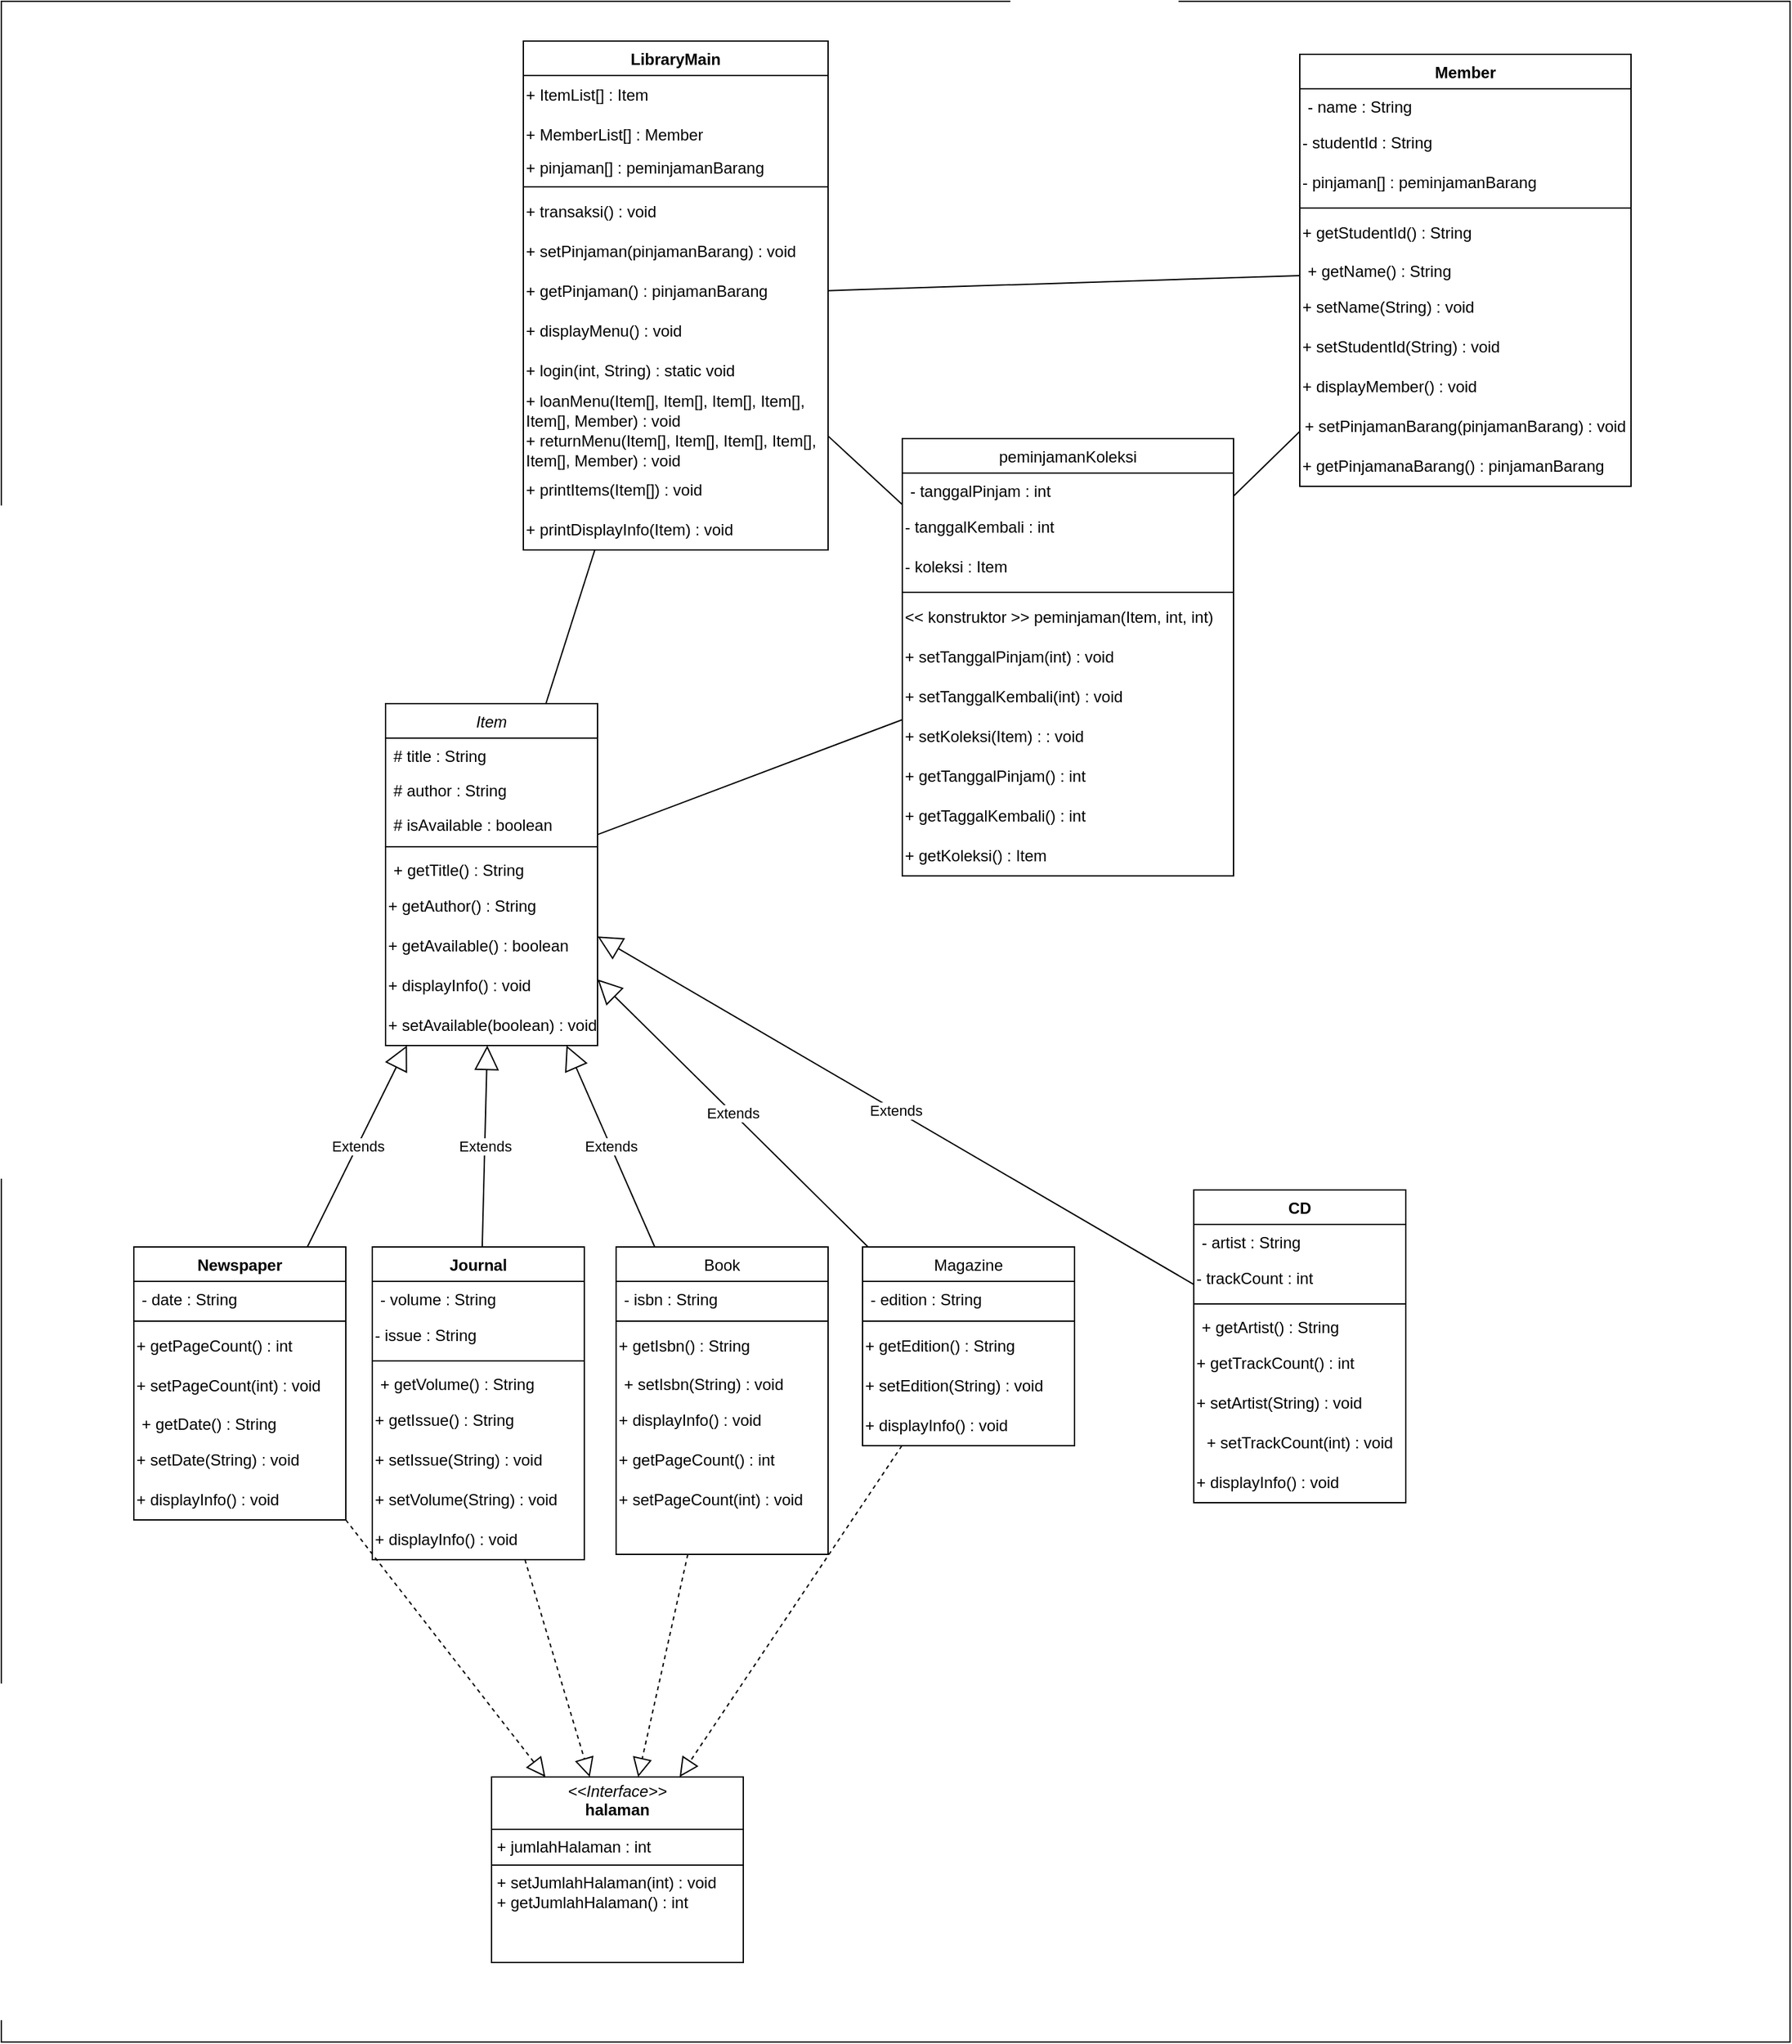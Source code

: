 <mxfile version="24.2.5" type="device">
  <diagram id="C5RBs43oDa-KdzZeNtuy" name="Page-1">
    <mxGraphModel dx="2260" dy="1912" grid="1" gridSize="10" guides="1" tooltips="1" connect="1" arrows="1" fold="1" page="1" pageScale="1" pageWidth="827" pageHeight="1169" math="0" shadow="0">
      <root>
        <mxCell id="WIyWlLk6GJQsqaUBKTNV-0" />
        <mxCell id="WIyWlLk6GJQsqaUBKTNV-1" parent="WIyWlLk6GJQsqaUBKTNV-0" />
        <mxCell id="lQ18ECbI6pu9SuM6kCDf-2" value="" style="rounded=0;whiteSpace=wrap;html=1;" parent="WIyWlLk6GJQsqaUBKTNV-1" vertex="1">
          <mxGeometry x="-50" y="-390" width="1350" height="1540" as="geometry" />
        </mxCell>
        <mxCell id="zkfFHV4jXpPFQw0GAbJ--0" value="Item" style="swimlane;fontStyle=2;align=center;verticalAlign=top;childLayout=stackLayout;horizontal=1;startSize=26;horizontalStack=0;resizeParent=1;resizeLast=0;collapsible=1;marginBottom=0;rounded=0;shadow=0;strokeWidth=1;" parent="WIyWlLk6GJQsqaUBKTNV-1" vertex="1">
          <mxGeometry x="240" y="140" width="160" height="258" as="geometry">
            <mxRectangle x="240" y="140" width="160" height="26" as="alternateBounds" />
          </mxGeometry>
        </mxCell>
        <mxCell id="zkfFHV4jXpPFQw0GAbJ--1" value="# title : String" style="text;align=left;verticalAlign=top;spacingLeft=4;spacingRight=4;overflow=hidden;rotatable=0;points=[[0,0.5],[1,0.5]];portConstraint=eastwest;" parent="zkfFHV4jXpPFQw0GAbJ--0" vertex="1">
          <mxGeometry y="26" width="160" height="26" as="geometry" />
        </mxCell>
        <mxCell id="zkfFHV4jXpPFQw0GAbJ--2" value="# author : String" style="text;align=left;verticalAlign=top;spacingLeft=4;spacingRight=4;overflow=hidden;rotatable=0;points=[[0,0.5],[1,0.5]];portConstraint=eastwest;rounded=0;shadow=0;html=0;" parent="zkfFHV4jXpPFQw0GAbJ--0" vertex="1">
          <mxGeometry y="52" width="160" height="26" as="geometry" />
        </mxCell>
        <mxCell id="zkfFHV4jXpPFQw0GAbJ--3" value="# isAvailable : boolean" style="text;align=left;verticalAlign=top;spacingLeft=4;spacingRight=4;overflow=hidden;rotatable=0;points=[[0,0.5],[1,0.5]];portConstraint=eastwest;rounded=0;shadow=0;html=0;" parent="zkfFHV4jXpPFQw0GAbJ--0" vertex="1">
          <mxGeometry y="78" width="160" height="26" as="geometry" />
        </mxCell>
        <mxCell id="zkfFHV4jXpPFQw0GAbJ--4" value="" style="line;html=1;strokeWidth=1;align=left;verticalAlign=middle;spacingTop=-1;spacingLeft=3;spacingRight=3;rotatable=0;labelPosition=right;points=[];portConstraint=eastwest;" parent="zkfFHV4jXpPFQw0GAbJ--0" vertex="1">
          <mxGeometry y="104" width="160" height="8" as="geometry" />
        </mxCell>
        <mxCell id="zkfFHV4jXpPFQw0GAbJ--5" value="+ getTitle() : String" style="text;align=left;verticalAlign=top;spacingLeft=4;spacingRight=4;overflow=hidden;rotatable=0;points=[[0,0.5],[1,0.5]];portConstraint=eastwest;" parent="zkfFHV4jXpPFQw0GAbJ--0" vertex="1">
          <mxGeometry y="112" width="160" height="26" as="geometry" />
        </mxCell>
        <mxCell id="qx_mzh8OeMAy9LtwGwMH-26" value="+ getAuthor() : String" style="text;html=1;align=left;verticalAlign=middle;whiteSpace=wrap;rounded=0;" parent="zkfFHV4jXpPFQw0GAbJ--0" vertex="1">
          <mxGeometry y="138" width="160" height="30" as="geometry" />
        </mxCell>
        <mxCell id="qx_mzh8OeMAy9LtwGwMH-27" value="+ getAvailable() : boolean" style="text;html=1;align=left;verticalAlign=middle;whiteSpace=wrap;rounded=0;" parent="zkfFHV4jXpPFQw0GAbJ--0" vertex="1">
          <mxGeometry y="168" width="160" height="30" as="geometry" />
        </mxCell>
        <mxCell id="qx_mzh8OeMAy9LtwGwMH-29" value="+ displayInfo() : void" style="text;html=1;align=left;verticalAlign=middle;whiteSpace=wrap;rounded=0;" parent="zkfFHV4jXpPFQw0GAbJ--0" vertex="1">
          <mxGeometry y="198" width="160" height="30" as="geometry" />
        </mxCell>
        <mxCell id="qx_mzh8OeMAy9LtwGwMH-28" value="+ setAvailable(boolean) : void" style="text;html=1;align=left;verticalAlign=middle;whiteSpace=wrap;rounded=0;" parent="zkfFHV4jXpPFQw0GAbJ--0" vertex="1">
          <mxGeometry y="228" width="160" height="30" as="geometry" />
        </mxCell>
        <mxCell id="zkfFHV4jXpPFQw0GAbJ--6" value="Book" style="swimlane;fontStyle=0;align=center;verticalAlign=top;childLayout=stackLayout;horizontal=1;startSize=26;horizontalStack=0;resizeParent=1;resizeLast=0;collapsible=1;marginBottom=0;rounded=0;shadow=0;strokeWidth=1;" parent="WIyWlLk6GJQsqaUBKTNV-1" vertex="1">
          <mxGeometry x="414" y="550" width="160" height="232" as="geometry">
            <mxRectangle x="130" y="380" width="160" height="26" as="alternateBounds" />
          </mxGeometry>
        </mxCell>
        <mxCell id="zkfFHV4jXpPFQw0GAbJ--7" value="- isbn : String" style="text;align=left;verticalAlign=top;spacingLeft=4;spacingRight=4;overflow=hidden;rotatable=0;points=[[0,0.5],[1,0.5]];portConstraint=eastwest;" parent="zkfFHV4jXpPFQw0GAbJ--6" vertex="1">
          <mxGeometry y="26" width="160" height="26" as="geometry" />
        </mxCell>
        <mxCell id="zkfFHV4jXpPFQw0GAbJ--9" value="" style="line;html=1;strokeWidth=1;align=left;verticalAlign=middle;spacingTop=-1;spacingLeft=3;spacingRight=3;rotatable=0;labelPosition=right;points=[];portConstraint=eastwest;" parent="zkfFHV4jXpPFQw0GAbJ--6" vertex="1">
          <mxGeometry y="52" width="160" height="8" as="geometry" />
        </mxCell>
        <mxCell id="lQ18ECbI6pu9SuM6kCDf-29" value="+ getIsbn() : String" style="text;html=1;align=left;verticalAlign=middle;whiteSpace=wrap;rounded=0;" parent="zkfFHV4jXpPFQw0GAbJ--6" vertex="1">
          <mxGeometry y="60" width="160" height="30" as="geometry" />
        </mxCell>
        <mxCell id="zkfFHV4jXpPFQw0GAbJ--11" value="+ setIsbn(String) : void" style="text;align=left;verticalAlign=top;spacingLeft=4;spacingRight=4;overflow=hidden;rotatable=0;points=[[0,0.5],[1,0.5]];portConstraint=eastwest;" parent="zkfFHV4jXpPFQw0GAbJ--6" vertex="1">
          <mxGeometry y="90" width="160" height="26" as="geometry" />
        </mxCell>
        <mxCell id="qx_mzh8OeMAy9LtwGwMH-45" value="+ displayInfo() : void" style="text;html=1;align=left;verticalAlign=middle;whiteSpace=wrap;rounded=0;" parent="zkfFHV4jXpPFQw0GAbJ--6" vertex="1">
          <mxGeometry y="116" width="160" height="30" as="geometry" />
        </mxCell>
        <mxCell id="CVYK4DIBqhmKt8OuhwKj-24" value="+ getPageCount() : int" style="text;html=1;align=left;verticalAlign=middle;whiteSpace=wrap;rounded=0;" parent="zkfFHV4jXpPFQw0GAbJ--6" vertex="1">
          <mxGeometry y="146" width="160" height="30" as="geometry" />
        </mxCell>
        <mxCell id="CVYK4DIBqhmKt8OuhwKj-25" value="+ setPageCount(int) : void" style="text;html=1;align=left;verticalAlign=middle;whiteSpace=wrap;rounded=0;" parent="zkfFHV4jXpPFQw0GAbJ--6" vertex="1">
          <mxGeometry y="176" width="160" height="30" as="geometry" />
        </mxCell>
        <mxCell id="zkfFHV4jXpPFQw0GAbJ--13" value="Magazine" style="swimlane;fontStyle=0;align=center;verticalAlign=top;childLayout=stackLayout;horizontal=1;startSize=26;horizontalStack=0;resizeParent=1;resizeLast=0;collapsible=1;marginBottom=0;rounded=0;shadow=0;strokeWidth=1;" parent="WIyWlLk6GJQsqaUBKTNV-1" vertex="1">
          <mxGeometry x="600" y="550" width="160" height="150" as="geometry">
            <mxRectangle x="340" y="380" width="170" height="26" as="alternateBounds" />
          </mxGeometry>
        </mxCell>
        <mxCell id="zkfFHV4jXpPFQw0GAbJ--14" value="- edition : String" style="text;align=left;verticalAlign=top;spacingLeft=4;spacingRight=4;overflow=hidden;rotatable=0;points=[[0,0.5],[1,0.5]];portConstraint=eastwest;" parent="zkfFHV4jXpPFQw0GAbJ--13" vertex="1">
          <mxGeometry y="26" width="160" height="26" as="geometry" />
        </mxCell>
        <mxCell id="zkfFHV4jXpPFQw0GAbJ--15" value="" style="line;html=1;strokeWidth=1;align=left;verticalAlign=middle;spacingTop=-1;spacingLeft=3;spacingRight=3;rotatable=0;labelPosition=right;points=[];portConstraint=eastwest;" parent="zkfFHV4jXpPFQw0GAbJ--13" vertex="1">
          <mxGeometry y="52" width="160" height="8" as="geometry" />
        </mxCell>
        <mxCell id="qx_mzh8OeMAy9LtwGwMH-41" value="+ getEdition() : String" style="text;html=1;align=left;verticalAlign=middle;whiteSpace=wrap;rounded=0;" parent="zkfFHV4jXpPFQw0GAbJ--13" vertex="1">
          <mxGeometry y="60" width="160" height="30" as="geometry" />
        </mxCell>
        <mxCell id="qx_mzh8OeMAy9LtwGwMH-42" value="+ setEdition(String) : void" style="text;html=1;align=left;verticalAlign=middle;whiteSpace=wrap;rounded=0;" parent="zkfFHV4jXpPFQw0GAbJ--13" vertex="1">
          <mxGeometry y="90" width="160" height="30" as="geometry" />
        </mxCell>
        <mxCell id="qx_mzh8OeMAy9LtwGwMH-43" value="+ displayInfo() : void" style="text;html=1;align=left;verticalAlign=middle;whiteSpace=wrap;rounded=0;" parent="zkfFHV4jXpPFQw0GAbJ--13" vertex="1">
          <mxGeometry y="120" width="160" height="30" as="geometry" />
        </mxCell>
        <mxCell id="qx_mzh8OeMAy9LtwGwMH-1" value="Member" style="swimlane;fontStyle=1;align=center;verticalAlign=top;childLayout=stackLayout;horizontal=1;startSize=26;horizontalStack=0;resizeParent=1;resizeParentMax=0;resizeLast=0;collapsible=1;marginBottom=0;whiteSpace=wrap;html=1;" parent="WIyWlLk6GJQsqaUBKTNV-1" vertex="1">
          <mxGeometry x="930" y="-350" width="250" height="326" as="geometry" />
        </mxCell>
        <mxCell id="qx_mzh8OeMAy9LtwGwMH-2" value="- name : String" style="text;strokeColor=none;fillColor=none;align=left;verticalAlign=top;spacingLeft=4;spacingRight=4;overflow=hidden;rotatable=0;points=[[0,0.5],[1,0.5]];portConstraint=eastwest;whiteSpace=wrap;html=1;" parent="qx_mzh8OeMAy9LtwGwMH-1" vertex="1">
          <mxGeometry y="26" width="250" height="26" as="geometry" />
        </mxCell>
        <mxCell id="qx_mzh8OeMAy9LtwGwMH-53" value="- studentId : String" style="text;html=1;align=left;verticalAlign=middle;whiteSpace=wrap;rounded=0;" parent="qx_mzh8OeMAy9LtwGwMH-1" vertex="1">
          <mxGeometry y="52" width="250" height="30" as="geometry" />
        </mxCell>
        <mxCell id="lQ18ECbI6pu9SuM6kCDf-4" value="- pinjaman[] : peminjamanBarang" style="text;html=1;align=left;verticalAlign=middle;whiteSpace=wrap;rounded=0;" parent="qx_mzh8OeMAy9LtwGwMH-1" vertex="1">
          <mxGeometry y="82" width="250" height="30" as="geometry" />
        </mxCell>
        <mxCell id="qx_mzh8OeMAy9LtwGwMH-3" value="" style="line;strokeWidth=1;fillColor=none;align=left;verticalAlign=middle;spacingTop=-1;spacingLeft=3;spacingRight=3;rotatable=0;labelPosition=right;points=[];portConstraint=eastwest;strokeColor=inherit;" parent="qx_mzh8OeMAy9LtwGwMH-1" vertex="1">
          <mxGeometry y="112" width="250" height="8" as="geometry" />
        </mxCell>
        <mxCell id="qx_mzh8OeMAy9LtwGwMH-55" value="+ getStudentId() : String" style="text;html=1;align=left;verticalAlign=middle;whiteSpace=wrap;rounded=0;" parent="qx_mzh8OeMAy9LtwGwMH-1" vertex="1">
          <mxGeometry y="120" width="250" height="30" as="geometry" />
        </mxCell>
        <mxCell id="qx_mzh8OeMAy9LtwGwMH-4" value="+ getName() : String" style="text;strokeColor=none;fillColor=none;align=left;verticalAlign=top;spacingLeft=4;spacingRight=4;overflow=hidden;rotatable=0;points=[[0,0.5],[1,0.5]];portConstraint=eastwest;whiteSpace=wrap;html=1;" parent="qx_mzh8OeMAy9LtwGwMH-1" vertex="1">
          <mxGeometry y="150" width="250" height="26" as="geometry" />
        </mxCell>
        <mxCell id="qx_mzh8OeMAy9LtwGwMH-57" value="+ setName(String) : void" style="text;html=1;align=left;verticalAlign=middle;whiteSpace=wrap;rounded=0;" parent="qx_mzh8OeMAy9LtwGwMH-1" vertex="1">
          <mxGeometry y="176" width="250" height="30" as="geometry" />
        </mxCell>
        <mxCell id="qx_mzh8OeMAy9LtwGwMH-58" value="+ setStudentId(String) : void" style="text;html=1;align=left;verticalAlign=middle;whiteSpace=wrap;rounded=0;" parent="qx_mzh8OeMAy9LtwGwMH-1" vertex="1">
          <mxGeometry y="206" width="250" height="30" as="geometry" />
        </mxCell>
        <mxCell id="qx_mzh8OeMAy9LtwGwMH-59" value="+ displayMember() : void" style="text;html=1;align=left;verticalAlign=middle;whiteSpace=wrap;rounded=0;" parent="qx_mzh8OeMAy9LtwGwMH-1" vertex="1">
          <mxGeometry y="236" width="250" height="30" as="geometry" />
        </mxCell>
        <mxCell id="lQ18ECbI6pu9SuM6kCDf-3" value="+ setPinjamanBarang(pinjamanBarang) : void" style="text;html=1;align=center;verticalAlign=middle;whiteSpace=wrap;rounded=0;" parent="qx_mzh8OeMAy9LtwGwMH-1" vertex="1">
          <mxGeometry y="266" width="250" height="30" as="geometry" />
        </mxCell>
        <mxCell id="lQ18ECbI6pu9SuM6kCDf-5" value="+ getPinjamanaBarang() : pinjamanBarang" style="text;html=1;align=left;verticalAlign=middle;whiteSpace=wrap;rounded=0;" parent="qx_mzh8OeMAy9LtwGwMH-1" vertex="1">
          <mxGeometry y="296" width="250" height="30" as="geometry" />
        </mxCell>
        <mxCell id="qx_mzh8OeMAy9LtwGwMH-5" value="LibraryMain" style="swimlane;fontStyle=1;align=center;verticalAlign=top;childLayout=stackLayout;horizontal=1;startSize=26;horizontalStack=0;resizeParent=1;resizeParentMax=0;resizeLast=0;collapsible=1;marginBottom=0;whiteSpace=wrap;html=1;" parent="WIyWlLk6GJQsqaUBKTNV-1" vertex="1">
          <mxGeometry x="344" y="-360" width="230" height="384" as="geometry">
            <mxRectangle x="560" y="-70" width="100" height="30" as="alternateBounds" />
          </mxGeometry>
        </mxCell>
        <mxCell id="CVYK4DIBqhmKt8OuhwKj-3" value="+ ItemList[] : Item" style="text;html=1;align=left;verticalAlign=middle;whiteSpace=wrap;rounded=0;" parent="qx_mzh8OeMAy9LtwGwMH-5" vertex="1">
          <mxGeometry y="26" width="230" height="30" as="geometry" />
        </mxCell>
        <mxCell id="IINorPkzhLyfRXgbRAq2-2" value="+ MemberList[] : Member" style="text;html=1;align=left;verticalAlign=middle;whiteSpace=wrap;rounded=0;" parent="qx_mzh8OeMAy9LtwGwMH-5" vertex="1">
          <mxGeometry y="56" width="230" height="30" as="geometry" />
        </mxCell>
        <mxCell id="lQ18ECbI6pu9SuM6kCDf-12" value="+ pinjaman[] : peminjamanBarang" style="text;html=1;align=left;verticalAlign=middle;whiteSpace=wrap;rounded=0;" parent="qx_mzh8OeMAy9LtwGwMH-5" vertex="1">
          <mxGeometry y="86" width="230" height="20" as="geometry" />
        </mxCell>
        <mxCell id="qx_mzh8OeMAy9LtwGwMH-7" value="" style="line;strokeWidth=1;fillColor=none;align=left;verticalAlign=middle;spacingTop=-1;spacingLeft=3;spacingRight=3;rotatable=0;labelPosition=right;points=[];portConstraint=eastwest;strokeColor=inherit;" parent="qx_mzh8OeMAy9LtwGwMH-5" vertex="1">
          <mxGeometry y="106" width="230" height="8" as="geometry" />
        </mxCell>
        <mxCell id="lQ18ECbI6pu9SuM6kCDf-22" value="+ transaksi() : void" style="text;html=1;align=left;verticalAlign=middle;whiteSpace=wrap;rounded=0;" parent="qx_mzh8OeMAy9LtwGwMH-5" vertex="1">
          <mxGeometry y="114" width="230" height="30" as="geometry" />
        </mxCell>
        <mxCell id="lQ18ECbI6pu9SuM6kCDf-13" value="+ setPinjaman(pinjamanBarang) : void" style="text;html=1;align=left;verticalAlign=middle;whiteSpace=wrap;rounded=0;" parent="qx_mzh8OeMAy9LtwGwMH-5" vertex="1">
          <mxGeometry y="144" width="230" height="30" as="geometry" />
        </mxCell>
        <mxCell id="lQ18ECbI6pu9SuM6kCDf-14" value="+ getPinjaman() : pinjamanBarang" style="text;html=1;align=left;verticalAlign=middle;whiteSpace=wrap;rounded=0;" parent="qx_mzh8OeMAy9LtwGwMH-5" vertex="1">
          <mxGeometry y="174" width="230" height="30" as="geometry" />
        </mxCell>
        <mxCell id="CVYK4DIBqhmKt8OuhwKj-0" value="+ displayMenu() : void" style="text;html=1;align=left;verticalAlign=middle;whiteSpace=wrap;rounded=0;" parent="qx_mzh8OeMAy9LtwGwMH-5" vertex="1">
          <mxGeometry y="204" width="230" height="30" as="geometry" />
        </mxCell>
        <mxCell id="CVYK4DIBqhmKt8OuhwKj-5" value="+ login(int, String) : static void" style="text;html=1;align=left;verticalAlign=middle;whiteSpace=wrap;rounded=0;" parent="qx_mzh8OeMAy9LtwGwMH-5" vertex="1">
          <mxGeometry y="234" width="230" height="30" as="geometry" />
        </mxCell>
        <mxCell id="CVYK4DIBqhmKt8OuhwKj-6" value="+ loanMenu(Item[], Item[], Item[], Item[], Item[], Member) : void" style="text;html=1;align=left;verticalAlign=middle;whiteSpace=wrap;rounded=0;" parent="qx_mzh8OeMAy9LtwGwMH-5" vertex="1">
          <mxGeometry y="264" width="230" height="30" as="geometry" />
        </mxCell>
        <mxCell id="CVYK4DIBqhmKt8OuhwKj-7" value="+ returnMenu(&lt;span style=&quot;&quot;&gt;Item[], Item[], Item[], Item[], Item[], Member) : void&lt;/span&gt;" style="text;html=1;align=left;verticalAlign=middle;whiteSpace=wrap;rounded=0;" parent="qx_mzh8OeMAy9LtwGwMH-5" vertex="1">
          <mxGeometry y="294" width="230" height="30" as="geometry" />
        </mxCell>
        <mxCell id="CVYK4DIBqhmKt8OuhwKj-8" value="+ printItems(Item[]) : void" style="text;html=1;align=left;verticalAlign=middle;whiteSpace=wrap;rounded=0;" parent="qx_mzh8OeMAy9LtwGwMH-5" vertex="1">
          <mxGeometry y="324" width="230" height="30" as="geometry" />
        </mxCell>
        <mxCell id="CVYK4DIBqhmKt8OuhwKj-9" value="+ printDisplayInfo(Item) : void" style="text;html=1;align=left;verticalAlign=middle;whiteSpace=wrap;rounded=0;" parent="qx_mzh8OeMAy9LtwGwMH-5" vertex="1">
          <mxGeometry y="354" width="230" height="30" as="geometry" />
        </mxCell>
        <mxCell id="qx_mzh8OeMAy9LtwGwMH-9" value="Newspaper" style="swimlane;fontStyle=1;align=center;verticalAlign=top;childLayout=stackLayout;horizontal=1;startSize=26;horizontalStack=0;resizeParent=1;resizeParentMax=0;resizeLast=0;collapsible=1;marginBottom=0;whiteSpace=wrap;html=1;" parent="WIyWlLk6GJQsqaUBKTNV-1" vertex="1">
          <mxGeometry x="50" y="550" width="160" height="206" as="geometry" />
        </mxCell>
        <mxCell id="qx_mzh8OeMAy9LtwGwMH-10" value="- date : String" style="text;strokeColor=none;fillColor=none;align=left;verticalAlign=top;spacingLeft=4;spacingRight=4;overflow=hidden;rotatable=0;points=[[0,0.5],[1,0.5]];portConstraint=eastwest;whiteSpace=wrap;html=1;" parent="qx_mzh8OeMAy9LtwGwMH-9" vertex="1">
          <mxGeometry y="26" width="160" height="26" as="geometry" />
        </mxCell>
        <mxCell id="qx_mzh8OeMAy9LtwGwMH-11" value="" style="line;strokeWidth=1;fillColor=none;align=left;verticalAlign=middle;spacingTop=-1;spacingLeft=3;spacingRight=3;rotatable=0;labelPosition=right;points=[];portConstraint=eastwest;strokeColor=inherit;" parent="qx_mzh8OeMAy9LtwGwMH-9" vertex="1">
          <mxGeometry y="52" width="160" height="8" as="geometry" />
        </mxCell>
        <mxCell id="CVYK4DIBqhmKt8OuhwKj-27" value="&lt;span style=&quot;&quot;&gt;+ getPageCount() : int&lt;/span&gt;" style="text;html=1;align=left;verticalAlign=middle;whiteSpace=wrap;rounded=0;" parent="qx_mzh8OeMAy9LtwGwMH-9" vertex="1">
          <mxGeometry y="60" width="160" height="30" as="geometry" />
        </mxCell>
        <mxCell id="CVYK4DIBqhmKt8OuhwKj-28" value="&lt;span style=&quot;&quot;&gt;+ setPageCount(int) : void&lt;/span&gt;" style="text;html=1;align=left;verticalAlign=middle;whiteSpace=wrap;rounded=0;" parent="qx_mzh8OeMAy9LtwGwMH-9" vertex="1">
          <mxGeometry y="90" width="160" height="30" as="geometry" />
        </mxCell>
        <mxCell id="qx_mzh8OeMAy9LtwGwMH-12" value="+ getDate() : String" style="text;strokeColor=none;fillColor=none;align=left;verticalAlign=top;spacingLeft=4;spacingRight=4;overflow=hidden;rotatable=0;points=[[0,0.5],[1,0.5]];portConstraint=eastwest;whiteSpace=wrap;html=1;" parent="qx_mzh8OeMAy9LtwGwMH-9" vertex="1">
          <mxGeometry y="120" width="160" height="26" as="geometry" />
        </mxCell>
        <mxCell id="qx_mzh8OeMAy9LtwGwMH-34" value="+ setDate(String) : void" style="text;html=1;align=left;verticalAlign=middle;whiteSpace=wrap;rounded=0;" parent="qx_mzh8OeMAy9LtwGwMH-9" vertex="1">
          <mxGeometry y="146" width="160" height="30" as="geometry" />
        </mxCell>
        <mxCell id="qx_mzh8OeMAy9LtwGwMH-36" value="+ displayInfo() : void" style="text;html=1;align=left;verticalAlign=middle;whiteSpace=wrap;rounded=0;" parent="qx_mzh8OeMAy9LtwGwMH-9" vertex="1">
          <mxGeometry y="176" width="160" height="30" as="geometry" />
        </mxCell>
        <mxCell id="qx_mzh8OeMAy9LtwGwMH-14" value="Journal" style="swimlane;fontStyle=1;align=center;verticalAlign=top;childLayout=stackLayout;horizontal=1;startSize=26;horizontalStack=0;resizeParent=1;resizeParentMax=0;resizeLast=0;collapsible=1;marginBottom=0;whiteSpace=wrap;html=1;" parent="WIyWlLk6GJQsqaUBKTNV-1" vertex="1">
          <mxGeometry x="230" y="550" width="160" height="236" as="geometry" />
        </mxCell>
        <mxCell id="qx_mzh8OeMAy9LtwGwMH-15" value="- volume : String" style="text;strokeColor=none;fillColor=none;align=left;verticalAlign=top;spacingLeft=4;spacingRight=4;overflow=hidden;rotatable=0;points=[[0,0.5],[1,0.5]];portConstraint=eastwest;whiteSpace=wrap;html=1;" parent="qx_mzh8OeMAy9LtwGwMH-14" vertex="1">
          <mxGeometry y="26" width="160" height="26" as="geometry" />
        </mxCell>
        <mxCell id="qx_mzh8OeMAy9LtwGwMH-30" value="- issue : String" style="text;html=1;align=left;verticalAlign=middle;whiteSpace=wrap;rounded=0;" parent="qx_mzh8OeMAy9LtwGwMH-14" vertex="1">
          <mxGeometry y="52" width="160" height="30" as="geometry" />
        </mxCell>
        <mxCell id="qx_mzh8OeMAy9LtwGwMH-16" value="" style="line;strokeWidth=1;fillColor=none;align=left;verticalAlign=middle;spacingTop=-1;spacingLeft=3;spacingRight=3;rotatable=0;labelPosition=right;points=[];portConstraint=eastwest;strokeColor=inherit;" parent="qx_mzh8OeMAy9LtwGwMH-14" vertex="1">
          <mxGeometry y="82" width="160" height="8" as="geometry" />
        </mxCell>
        <mxCell id="qx_mzh8OeMAy9LtwGwMH-17" value="+ getVolume() : String" style="text;strokeColor=none;fillColor=none;align=left;verticalAlign=top;spacingLeft=4;spacingRight=4;overflow=hidden;rotatable=0;points=[[0,0.5],[1,0.5]];portConstraint=eastwest;whiteSpace=wrap;html=1;" parent="qx_mzh8OeMAy9LtwGwMH-14" vertex="1">
          <mxGeometry y="90" width="160" height="26" as="geometry" />
        </mxCell>
        <mxCell id="qx_mzh8OeMAy9LtwGwMH-32" value="+ getIssue() : String" style="text;html=1;align=left;verticalAlign=middle;whiteSpace=wrap;rounded=0;" parent="qx_mzh8OeMAy9LtwGwMH-14" vertex="1">
          <mxGeometry y="116" width="160" height="30" as="geometry" />
        </mxCell>
        <mxCell id="qx_mzh8OeMAy9LtwGwMH-33" value="+ setIssue(String) : void&amp;nbsp;" style="text;html=1;align=left;verticalAlign=middle;whiteSpace=wrap;rounded=0;" parent="qx_mzh8OeMAy9LtwGwMH-14" vertex="1">
          <mxGeometry y="146" width="160" height="30" as="geometry" />
        </mxCell>
        <mxCell id="qx_mzh8OeMAy9LtwGwMH-31" value="+ setVolume(String) : void" style="text;html=1;align=left;verticalAlign=middle;whiteSpace=wrap;rounded=0;" parent="qx_mzh8OeMAy9LtwGwMH-14" vertex="1">
          <mxGeometry y="176" width="160" height="30" as="geometry" />
        </mxCell>
        <mxCell id="qx_mzh8OeMAy9LtwGwMH-35" value="+ displayInfo() : void" style="text;html=1;align=left;verticalAlign=middle;whiteSpace=wrap;rounded=0;" parent="qx_mzh8OeMAy9LtwGwMH-14" vertex="1">
          <mxGeometry y="206" width="160" height="30" as="geometry" />
        </mxCell>
        <mxCell id="qx_mzh8OeMAy9LtwGwMH-19" value="CD" style="swimlane;fontStyle=1;align=center;verticalAlign=top;childLayout=stackLayout;horizontal=1;startSize=26;horizontalStack=0;resizeParent=1;resizeParentMax=0;resizeLast=0;collapsible=1;marginBottom=0;whiteSpace=wrap;html=1;" parent="WIyWlLk6GJQsqaUBKTNV-1" vertex="1">
          <mxGeometry x="850" y="507" width="160" height="236" as="geometry" />
        </mxCell>
        <mxCell id="qx_mzh8OeMAy9LtwGwMH-20" value="- artist : String" style="text;strokeColor=none;fillColor=none;align=left;verticalAlign=top;spacingLeft=4;spacingRight=4;overflow=hidden;rotatable=0;points=[[0,0.5],[1,0.5]];portConstraint=eastwest;whiteSpace=wrap;html=1;" parent="qx_mzh8OeMAy9LtwGwMH-19" vertex="1">
          <mxGeometry y="26" width="160" height="26" as="geometry" />
        </mxCell>
        <mxCell id="qx_mzh8OeMAy9LtwGwMH-37" value="- trackCount : int" style="text;html=1;align=left;verticalAlign=middle;whiteSpace=wrap;rounded=0;" parent="qx_mzh8OeMAy9LtwGwMH-19" vertex="1">
          <mxGeometry y="52" width="160" height="30" as="geometry" />
        </mxCell>
        <mxCell id="qx_mzh8OeMAy9LtwGwMH-21" value="" style="line;strokeWidth=1;fillColor=none;align=left;verticalAlign=middle;spacingTop=-1;spacingLeft=3;spacingRight=3;rotatable=0;labelPosition=right;points=[];portConstraint=eastwest;strokeColor=inherit;" parent="qx_mzh8OeMAy9LtwGwMH-19" vertex="1">
          <mxGeometry y="82" width="160" height="8" as="geometry" />
        </mxCell>
        <mxCell id="qx_mzh8OeMAy9LtwGwMH-22" value="+ getArtist() : String" style="text;strokeColor=none;fillColor=none;align=left;verticalAlign=top;spacingLeft=4;spacingRight=4;overflow=hidden;rotatable=0;points=[[0,0.5],[1,0.5]];portConstraint=eastwest;whiteSpace=wrap;html=1;" parent="qx_mzh8OeMAy9LtwGwMH-19" vertex="1">
          <mxGeometry y="90" width="160" height="26" as="geometry" />
        </mxCell>
        <mxCell id="qx_mzh8OeMAy9LtwGwMH-38" value="+ getTrackCount() : int" style="text;html=1;align=left;verticalAlign=middle;whiteSpace=wrap;rounded=0;" parent="qx_mzh8OeMAy9LtwGwMH-19" vertex="1">
          <mxGeometry y="116" width="160" height="30" as="geometry" />
        </mxCell>
        <mxCell id="qx_mzh8OeMAy9LtwGwMH-39" value="+ setArtist(String) : void" style="text;html=1;align=left;verticalAlign=middle;whiteSpace=wrap;rounded=0;" parent="qx_mzh8OeMAy9LtwGwMH-19" vertex="1">
          <mxGeometry y="146" width="160" height="30" as="geometry" />
        </mxCell>
        <mxCell id="qx_mzh8OeMAy9LtwGwMH-40" value="+ setTrackCount(int) : void" style="text;html=1;align=center;verticalAlign=middle;whiteSpace=wrap;rounded=0;" parent="qx_mzh8OeMAy9LtwGwMH-19" vertex="1">
          <mxGeometry y="176" width="160" height="30" as="geometry" />
        </mxCell>
        <mxCell id="qx_mzh8OeMAy9LtwGwMH-44" value="+ displayInfo() : void" style="text;html=1;align=left;verticalAlign=middle;whiteSpace=wrap;rounded=0;" parent="qx_mzh8OeMAy9LtwGwMH-19" vertex="1">
          <mxGeometry y="206" width="160" height="30" as="geometry" />
        </mxCell>
        <mxCell id="zkfFHV4jXpPFQw0GAbJ--17" value="peminjamanKoleksi" style="swimlane;fontStyle=0;align=center;verticalAlign=top;childLayout=stackLayout;horizontal=1;startSize=26;horizontalStack=0;resizeParent=1;resizeLast=0;collapsible=1;marginBottom=0;rounded=0;shadow=0;strokeWidth=1;" parent="WIyWlLk6GJQsqaUBKTNV-1" vertex="1">
          <mxGeometry x="630" y="-60" width="250" height="330" as="geometry">
            <mxRectangle x="550" y="140" width="160" height="26" as="alternateBounds" />
          </mxGeometry>
        </mxCell>
        <mxCell id="zkfFHV4jXpPFQw0GAbJ--19" value="- tanggalPinjam : int " style="text;align=left;verticalAlign=top;spacingLeft=4;spacingRight=4;overflow=hidden;rotatable=0;points=[[0,0.5],[1,0.5]];portConstraint=eastwest;rounded=0;shadow=0;html=0;" parent="zkfFHV4jXpPFQw0GAbJ--17" vertex="1">
          <mxGeometry y="26" width="250" height="26" as="geometry" />
        </mxCell>
        <mxCell id="CVYK4DIBqhmKt8OuhwKj-10" value="- tanggalKembali : int" style="text;html=1;align=left;verticalAlign=middle;whiteSpace=wrap;rounded=0;" parent="zkfFHV4jXpPFQw0GAbJ--17" vertex="1">
          <mxGeometry y="52" width="250" height="30" as="geometry" />
        </mxCell>
        <mxCell id="CVYK4DIBqhmKt8OuhwKj-11" value="- koleksi : Item" style="text;html=1;align=left;verticalAlign=middle;whiteSpace=wrap;rounded=0;" parent="zkfFHV4jXpPFQw0GAbJ--17" vertex="1">
          <mxGeometry y="82" width="250" height="30" as="geometry" />
        </mxCell>
        <mxCell id="zkfFHV4jXpPFQw0GAbJ--23" value="" style="line;html=1;strokeWidth=1;align=left;verticalAlign=middle;spacingTop=-1;spacingLeft=3;spacingRight=3;rotatable=0;labelPosition=right;points=[];portConstraint=eastwest;" parent="zkfFHV4jXpPFQw0GAbJ--17" vertex="1">
          <mxGeometry y="112" width="250" height="8" as="geometry" />
        </mxCell>
        <mxCell id="CVYK4DIBqhmKt8OuhwKj-22" value="&amp;lt;&amp;lt; konstruktor &amp;gt;&amp;gt; peminjaman(Item, int, int)&amp;nbsp;" style="text;html=1;align=left;verticalAlign=middle;whiteSpace=wrap;rounded=0;" parent="zkfFHV4jXpPFQw0GAbJ--17" vertex="1">
          <mxGeometry y="120" width="250" height="30" as="geometry" />
        </mxCell>
        <mxCell id="566MVT72lt23whJhiJEE-0" value="+ setTanggalPinjam(int) : void" style="text;html=1;align=left;verticalAlign=middle;whiteSpace=wrap;rounded=0;" vertex="1" parent="zkfFHV4jXpPFQw0GAbJ--17">
          <mxGeometry y="150" width="250" height="30" as="geometry" />
        </mxCell>
        <mxCell id="566MVT72lt23whJhiJEE-1" value="+ setTanggalKembali(int) : void" style="text;html=1;align=left;verticalAlign=middle;whiteSpace=wrap;rounded=0;" vertex="1" parent="zkfFHV4jXpPFQw0GAbJ--17">
          <mxGeometry y="180" width="250" height="30" as="geometry" />
        </mxCell>
        <mxCell id="566MVT72lt23whJhiJEE-2" value="+ setKoleksi(Item) : : void" style="text;html=1;align=left;verticalAlign=middle;whiteSpace=wrap;rounded=0;" vertex="1" parent="zkfFHV4jXpPFQw0GAbJ--17">
          <mxGeometry y="210" width="250" height="30" as="geometry" />
        </mxCell>
        <mxCell id="566MVT72lt23whJhiJEE-3" value="+ getTanggalPinjam() : int" style="text;html=1;align=left;verticalAlign=middle;whiteSpace=wrap;rounded=0;" vertex="1" parent="zkfFHV4jXpPFQw0GAbJ--17">
          <mxGeometry y="240" width="250" height="30" as="geometry" />
        </mxCell>
        <mxCell id="566MVT72lt23whJhiJEE-4" value="+ getTaggalKembali() : int" style="text;html=1;align=left;verticalAlign=middle;whiteSpace=wrap;rounded=0;" vertex="1" parent="zkfFHV4jXpPFQw0GAbJ--17">
          <mxGeometry y="270" width="250" height="30" as="geometry" />
        </mxCell>
        <mxCell id="566MVT72lt23whJhiJEE-5" value="+ getKoleksi() : Item" style="text;html=1;align=left;verticalAlign=middle;whiteSpace=wrap;rounded=0;" vertex="1" parent="zkfFHV4jXpPFQw0GAbJ--17">
          <mxGeometry y="300" width="250" height="30" as="geometry" />
        </mxCell>
        <mxCell id="qx_mzh8OeMAy9LtwGwMH-66" value="" style="endArrow=none;html=1;rounded=0;" parent="WIyWlLk6GJQsqaUBKTNV-1" source="zkfFHV4jXpPFQw0GAbJ--0" target="zkfFHV4jXpPFQw0GAbJ--17" edge="1">
          <mxGeometry width="50" height="50" relative="1" as="geometry">
            <mxPoint x="400" y="290" as="sourcePoint" />
            <mxPoint x="590" y="319" as="targetPoint" />
          </mxGeometry>
        </mxCell>
        <mxCell id="qx_mzh8OeMAy9LtwGwMH-67" value="" style="endArrow=none;html=1;rounded=0;" parent="WIyWlLk6GJQsqaUBKTNV-1" source="zkfFHV4jXpPFQw0GAbJ--17" target="qx_mzh8OeMAy9LtwGwMH-5" edge="1">
          <mxGeometry width="50" height="50" relative="1" as="geometry">
            <mxPoint x="360" y="70" as="sourcePoint" />
            <mxPoint x="605" y="116" as="targetPoint" />
          </mxGeometry>
        </mxCell>
        <mxCell id="qx_mzh8OeMAy9LtwGwMH-69" value="" style="endArrow=none;html=1;rounded=0;" parent="WIyWlLk6GJQsqaUBKTNV-1" source="zkfFHV4jXpPFQw0GAbJ--17" target="qx_mzh8OeMAy9LtwGwMH-1" edge="1">
          <mxGeometry width="50" height="50" relative="1" as="geometry">
            <mxPoint x="890" y="140" as="sourcePoint" />
            <mxPoint x="940" y="90" as="targetPoint" />
          </mxGeometry>
        </mxCell>
        <mxCell id="lQ18ECbI6pu9SuM6kCDf-1" value="" style="endArrow=none;html=1;rounded=0;" parent="WIyWlLk6GJQsqaUBKTNV-1" source="qx_mzh8OeMAy9LtwGwMH-5" target="qx_mzh8OeMAy9LtwGwMH-1" edge="1">
          <mxGeometry width="50" height="50" relative="1" as="geometry">
            <mxPoint x="650" y="-160" as="sourcePoint" />
            <mxPoint x="700" y="-210" as="targetPoint" />
          </mxGeometry>
        </mxCell>
        <mxCell id="lQ18ECbI6pu9SuM6kCDf-16" value="Extends" style="endArrow=block;endSize=16;endFill=0;html=1;rounded=0;" parent="WIyWlLk6GJQsqaUBKTNV-1" source="zkfFHV4jXpPFQw0GAbJ--13" target="zkfFHV4jXpPFQw0GAbJ--0" edge="1">
          <mxGeometry width="160" relative="1" as="geometry">
            <mxPoint x="440" y="300" as="sourcePoint" />
            <mxPoint x="600" y="300" as="targetPoint" />
          </mxGeometry>
        </mxCell>
        <mxCell id="lQ18ECbI6pu9SuM6kCDf-17" value="Extends" style="endArrow=block;endSize=16;endFill=0;html=1;rounded=0;" parent="WIyWlLk6GJQsqaUBKTNV-1" source="qx_mzh8OeMAy9LtwGwMH-19" target="zkfFHV4jXpPFQw0GAbJ--0" edge="1">
          <mxGeometry width="160" relative="1" as="geometry">
            <mxPoint x="210" y="460" as="sourcePoint" />
            <mxPoint x="370" y="460" as="targetPoint" />
          </mxGeometry>
        </mxCell>
        <mxCell id="lQ18ECbI6pu9SuM6kCDf-18" value="Extends" style="endArrow=block;endSize=16;endFill=0;html=1;rounded=0;" parent="WIyWlLk6GJQsqaUBKTNV-1" source="qx_mzh8OeMAy9LtwGwMH-14" target="zkfFHV4jXpPFQw0GAbJ--0" edge="1">
          <mxGeometry width="160" relative="1" as="geometry">
            <mxPoint x="300" y="490" as="sourcePoint" />
            <mxPoint x="460" y="490" as="targetPoint" />
          </mxGeometry>
        </mxCell>
        <mxCell id="lQ18ECbI6pu9SuM6kCDf-19" value="Extends" style="endArrow=block;endSize=16;endFill=0;html=1;rounded=0;" parent="WIyWlLk6GJQsqaUBKTNV-1" source="zkfFHV4jXpPFQw0GAbJ--6" target="zkfFHV4jXpPFQw0GAbJ--0" edge="1">
          <mxGeometry width="160" relative="1" as="geometry">
            <mxPoint x="592.276" y="620" as="sourcePoint" />
            <mxPoint x="550" y="490" as="targetPoint" />
          </mxGeometry>
        </mxCell>
        <mxCell id="lQ18ECbI6pu9SuM6kCDf-21" value="Extends" style="endArrow=block;endSize=16;endFill=0;html=1;rounded=0;" parent="WIyWlLk6GJQsqaUBKTNV-1" source="qx_mzh8OeMAy9LtwGwMH-9" target="zkfFHV4jXpPFQw0GAbJ--0" edge="1">
          <mxGeometry width="160" relative="1" as="geometry">
            <mxPoint x="160" y="502" as="sourcePoint" />
            <mxPoint x="160" y="350" as="targetPoint" />
          </mxGeometry>
        </mxCell>
        <mxCell id="lQ18ECbI6pu9SuM6kCDf-30" value="&lt;p style=&quot;margin:0px;margin-top:4px;text-align:center;&quot;&gt;&lt;i&gt;&amp;lt;&amp;lt;Interface&amp;gt;&amp;gt;&lt;/i&gt;&lt;br&gt;&lt;b&gt;halaman&lt;/b&gt;&lt;/p&gt;&lt;hr size=&quot;1&quot; style=&quot;border-style:solid;&quot;&gt;&lt;p style=&quot;margin:0px;margin-left:4px;&quot;&gt;+ jumlahHalaman : int&lt;br&gt;&lt;/p&gt;&lt;hr size=&quot;1&quot; style=&quot;border-style:solid;&quot;&gt;&lt;p style=&quot;margin:0px;margin-left:4px;&quot;&gt;+ setJumlahHalaman(int) : void&lt;/p&gt;&lt;p style=&quot;margin:0px;margin-left:4px;&quot;&gt;+ getJumlahHalaman() : int&lt;/p&gt;" style="verticalAlign=top;align=left;overflow=fill;html=1;whiteSpace=wrap;" parent="WIyWlLk6GJQsqaUBKTNV-1" vertex="1">
          <mxGeometry x="320" y="950" width="190" height="140" as="geometry" />
        </mxCell>
        <mxCell id="lQ18ECbI6pu9SuM6kCDf-32" value="" style="endArrow=block;dashed=1;endFill=0;endSize=12;html=1;rounded=0;" parent="WIyWlLk6GJQsqaUBKTNV-1" source="qx_mzh8OeMAy9LtwGwMH-9" target="lQ18ECbI6pu9SuM6kCDf-30" edge="1">
          <mxGeometry width="160" relative="1" as="geometry">
            <mxPoint x="190" y="830" as="sourcePoint" />
            <mxPoint x="350" y="830" as="targetPoint" />
          </mxGeometry>
        </mxCell>
        <mxCell id="lQ18ECbI6pu9SuM6kCDf-33" value="" style="endArrow=block;dashed=1;endFill=0;endSize=12;html=1;rounded=0;" parent="WIyWlLk6GJQsqaUBKTNV-1" source="zkfFHV4jXpPFQw0GAbJ--13" target="lQ18ECbI6pu9SuM6kCDf-30" edge="1">
          <mxGeometry width="160" relative="1" as="geometry">
            <mxPoint x="731" y="940" as="sourcePoint" />
            <mxPoint x="620" y="786" as="targetPoint" />
          </mxGeometry>
        </mxCell>
        <mxCell id="lQ18ECbI6pu9SuM6kCDf-35" value="" style="endArrow=block;dashed=1;endFill=0;endSize=12;html=1;rounded=0;" parent="WIyWlLk6GJQsqaUBKTNV-1" source="qx_mzh8OeMAy9LtwGwMH-14" target="lQ18ECbI6pu9SuM6kCDf-30" edge="1">
          <mxGeometry width="160" relative="1" as="geometry">
            <mxPoint x="630" y="940" as="sourcePoint" />
            <mxPoint x="519" y="786" as="targetPoint" />
          </mxGeometry>
        </mxCell>
        <mxCell id="lQ18ECbI6pu9SuM6kCDf-34" value="" style="endArrow=block;dashed=1;endFill=0;endSize=12;html=1;rounded=0;" parent="WIyWlLk6GJQsqaUBKTNV-1" source="zkfFHV4jXpPFQw0GAbJ--6" target="lQ18ECbI6pu9SuM6kCDf-30" edge="1">
          <mxGeometry width="160" relative="1" as="geometry">
            <mxPoint x="671" y="924" as="sourcePoint" />
            <mxPoint x="560" y="770" as="targetPoint" />
          </mxGeometry>
        </mxCell>
        <mxCell id="IINorPkzhLyfRXgbRAq2-1" value="" style="endArrow=none;html=1;rounded=0;" parent="WIyWlLk6GJQsqaUBKTNV-1" source="zkfFHV4jXpPFQw0GAbJ--0" target="qx_mzh8OeMAy9LtwGwMH-5" edge="1">
          <mxGeometry width="50" height="50" relative="1" as="geometry">
            <mxPoint x="270" y="130" as="sourcePoint" />
            <mxPoint x="320" y="80" as="targetPoint" />
          </mxGeometry>
        </mxCell>
      </root>
    </mxGraphModel>
  </diagram>
</mxfile>
